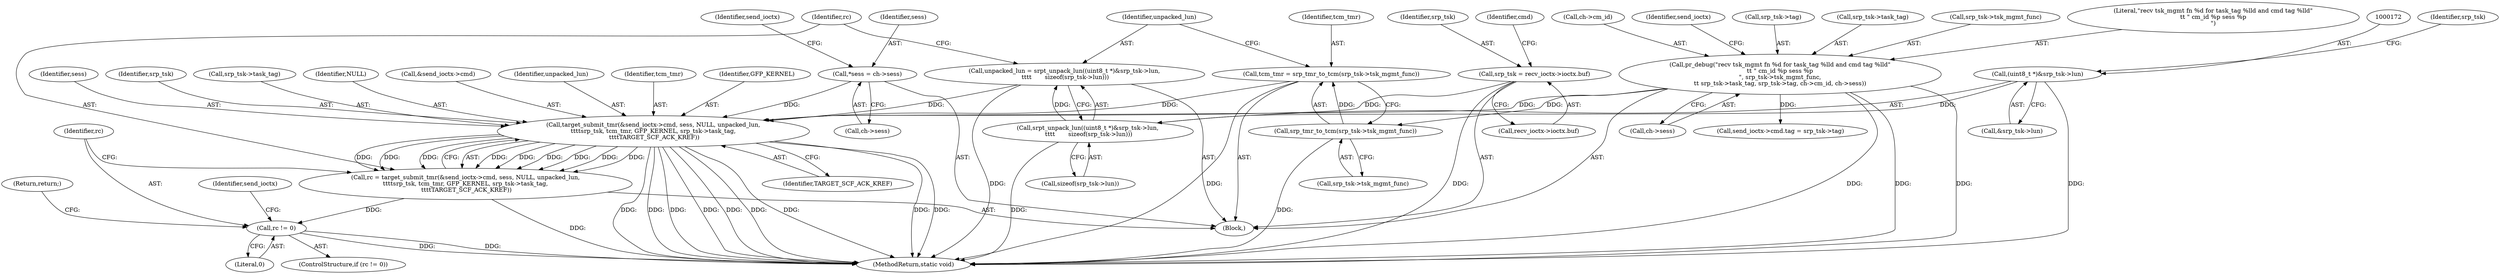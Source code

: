 digraph "0_linux_51093254bf879bc9ce96590400a87897c7498463@pointer" {
"1000183" [label="(Call,target_submit_tmr(&send_ioctx->cmd, sess, NULL, unpacked_lun,\n\t\t\t\tsrp_tsk, tcm_tmr, GFP_KERNEL, srp_tsk->task_tag,\n \t\t\t\tTARGET_SCF_ACK_KREF))"];
"1000109" [label="(Call,*sess = ch->sess)"];
"1000168" [label="(Call,unpacked_lun = srpt_unpack_lun((uint8_t *)&srp_tsk->lun,\n \t\t\t\t       sizeof(srp_tsk->lun)))"];
"1000170" [label="(Call,srpt_unpack_lun((uint8_t *)&srp_tsk->lun,\n \t\t\t\t       sizeof(srp_tsk->lun)))"];
"1000171" [label="(Call,(uint8_t *)&srp_tsk->lun)"];
"1000120" [label="(Call,srp_tsk = recv_ioctx->ioctx.buf)"];
"1000162" [label="(Call,tcm_tmr = srp_tmr_to_tcm(srp_tsk->tsk_mgmt_func))"];
"1000164" [label="(Call,srp_tmr_to_tcm(srp_tsk->tsk_mgmt_func))"];
"1000133" [label="(Call,pr_debug(\"recv tsk_mgmt fn %d for task_tag %lld and cmd tag %lld\"\n\t\t \" cm_id %p sess %p\n\", srp_tsk->tsk_mgmt_func,\n\t\t srp_tsk->task_tag, srp_tsk->tag, ch->cm_id, ch->sess))"];
"1000181" [label="(Call,rc = target_submit_tmr(&send_ioctx->cmd, sess, NULL, unpacked_lun,\n\t\t\t\tsrp_tsk, tcm_tmr, GFP_KERNEL, srp_tsk->task_tag,\n \t\t\t\tTARGET_SCF_ACK_KREF))"];
"1000199" [label="(Call,rc != 0)"];
"1000197" [label="(Identifier,TARGET_SCF_ACK_KREF)"];
"1000182" [label="(Identifier,rc)"];
"1000188" [label="(Identifier,sess)"];
"1000198" [label="(ControlStructure,if (rc != 0))"];
"1000128" [label="(Identifier,cmd)"];
"1000122" [label="(Call,recv_ioctx->ioctx.buf)"];
"1000151" [label="(Identifier,send_ioctx)"];
"1000191" [label="(Identifier,srp_tsk)"];
"1000177" [label="(Call,sizeof(srp_tsk->lun))"];
"1000194" [label="(Call,srp_tsk->task_tag)"];
"1000111" [label="(Call,ch->sess)"];
"1000109" [label="(Call,*sess = ch->sess)"];
"1000171" [label="(Call,(uint8_t *)&srp_tsk->lun)"];
"1000141" [label="(Call,srp_tsk->tag)"];
"1000213" [label="(Return,return;)"];
"1000165" [label="(Call,srp_tsk->tsk_mgmt_func)"];
"1000189" [label="(Identifier,NULL)"];
"1000110" [label="(Identifier,sess)"];
"1000120" [label="(Call,srp_tsk = recv_ioctx->ioctx.buf)"];
"1000184" [label="(Call,&send_ioctx->cmd)"];
"1000190" [label="(Identifier,unpacked_lun)"];
"1000219" [label="(MethodReturn,static void)"];
"1000164" [label="(Call,srp_tmr_to_tcm(srp_tsk->tsk_mgmt_func))"];
"1000119" [label="(Identifier,send_ioctx)"];
"1000138" [label="(Call,srp_tsk->task_tag)"];
"1000147" [label="(Call,ch->sess)"];
"1000169" [label="(Identifier,unpacked_lun)"];
"1000135" [label="(Call,srp_tsk->tsk_mgmt_func)"];
"1000200" [label="(Identifier,rc)"];
"1000183" [label="(Call,target_submit_tmr(&send_ioctx->cmd, sess, NULL, unpacked_lun,\n\t\t\t\tsrp_tsk, tcm_tmr, GFP_KERNEL, srp_tsk->task_tag,\n \t\t\t\tTARGET_SCF_ACK_KREF))"];
"1000153" [label="(Call,send_ioctx->cmd.tag = srp_tsk->tag)"];
"1000133" [label="(Call,pr_debug(\"recv tsk_mgmt fn %d for task_tag %lld and cmd tag %lld\"\n\t\t \" cm_id %p sess %p\n\", srp_tsk->tsk_mgmt_func,\n\t\t srp_tsk->task_tag, srp_tsk->tag, ch->cm_id, ch->sess))"];
"1000207" [label="(Identifier,send_ioctx)"];
"1000162" [label="(Call,tcm_tmr = srp_tmr_to_tcm(srp_tsk->tsk_mgmt_func))"];
"1000168" [label="(Call,unpacked_lun = srpt_unpack_lun((uint8_t *)&srp_tsk->lun,\n \t\t\t\t       sizeof(srp_tsk->lun)))"];
"1000163" [label="(Identifier,tcm_tmr)"];
"1000201" [label="(Literal,0)"];
"1000179" [label="(Identifier,srp_tsk)"];
"1000134" [label="(Literal,\"recv tsk_mgmt fn %d for task_tag %lld and cmd tag %lld\"\n\t\t \" cm_id %p sess %p\n\")"];
"1000192" [label="(Identifier,tcm_tmr)"];
"1000170" [label="(Call,srpt_unpack_lun((uint8_t *)&srp_tsk->lun,\n \t\t\t\t       sizeof(srp_tsk->lun)))"];
"1000173" [label="(Call,&srp_tsk->lun)"];
"1000105" [label="(Block,)"];
"1000199" [label="(Call,rc != 0)"];
"1000193" [label="(Identifier,GFP_KERNEL)"];
"1000121" [label="(Identifier,srp_tsk)"];
"1000181" [label="(Call,rc = target_submit_tmr(&send_ioctx->cmd, sess, NULL, unpacked_lun,\n\t\t\t\tsrp_tsk, tcm_tmr, GFP_KERNEL, srp_tsk->task_tag,\n \t\t\t\tTARGET_SCF_ACK_KREF))"];
"1000144" [label="(Call,ch->cm_id)"];
"1000183" -> "1000181"  [label="AST: "];
"1000183" -> "1000197"  [label="CFG: "];
"1000184" -> "1000183"  [label="AST: "];
"1000188" -> "1000183"  [label="AST: "];
"1000189" -> "1000183"  [label="AST: "];
"1000190" -> "1000183"  [label="AST: "];
"1000191" -> "1000183"  [label="AST: "];
"1000192" -> "1000183"  [label="AST: "];
"1000193" -> "1000183"  [label="AST: "];
"1000194" -> "1000183"  [label="AST: "];
"1000197" -> "1000183"  [label="AST: "];
"1000181" -> "1000183"  [label="CFG: "];
"1000183" -> "1000219"  [label="DDG: "];
"1000183" -> "1000219"  [label="DDG: "];
"1000183" -> "1000219"  [label="DDG: "];
"1000183" -> "1000219"  [label="DDG: "];
"1000183" -> "1000219"  [label="DDG: "];
"1000183" -> "1000219"  [label="DDG: "];
"1000183" -> "1000219"  [label="DDG: "];
"1000183" -> "1000219"  [label="DDG: "];
"1000183" -> "1000219"  [label="DDG: "];
"1000183" -> "1000181"  [label="DDG: "];
"1000183" -> "1000181"  [label="DDG: "];
"1000183" -> "1000181"  [label="DDG: "];
"1000183" -> "1000181"  [label="DDG: "];
"1000183" -> "1000181"  [label="DDG: "];
"1000183" -> "1000181"  [label="DDG: "];
"1000183" -> "1000181"  [label="DDG: "];
"1000183" -> "1000181"  [label="DDG: "];
"1000183" -> "1000181"  [label="DDG: "];
"1000109" -> "1000183"  [label="DDG: "];
"1000168" -> "1000183"  [label="DDG: "];
"1000120" -> "1000183"  [label="DDG: "];
"1000162" -> "1000183"  [label="DDG: "];
"1000133" -> "1000183"  [label="DDG: "];
"1000109" -> "1000105"  [label="AST: "];
"1000109" -> "1000111"  [label="CFG: "];
"1000110" -> "1000109"  [label="AST: "];
"1000111" -> "1000109"  [label="AST: "];
"1000119" -> "1000109"  [label="CFG: "];
"1000168" -> "1000105"  [label="AST: "];
"1000168" -> "1000170"  [label="CFG: "];
"1000169" -> "1000168"  [label="AST: "];
"1000170" -> "1000168"  [label="AST: "];
"1000182" -> "1000168"  [label="CFG: "];
"1000168" -> "1000219"  [label="DDG: "];
"1000170" -> "1000168"  [label="DDG: "];
"1000170" -> "1000177"  [label="CFG: "];
"1000171" -> "1000170"  [label="AST: "];
"1000177" -> "1000170"  [label="AST: "];
"1000170" -> "1000219"  [label="DDG: "];
"1000171" -> "1000170"  [label="DDG: "];
"1000171" -> "1000173"  [label="CFG: "];
"1000172" -> "1000171"  [label="AST: "];
"1000173" -> "1000171"  [label="AST: "];
"1000179" -> "1000171"  [label="CFG: "];
"1000171" -> "1000219"  [label="DDG: "];
"1000120" -> "1000105"  [label="AST: "];
"1000120" -> "1000122"  [label="CFG: "];
"1000121" -> "1000120"  [label="AST: "];
"1000122" -> "1000120"  [label="AST: "];
"1000128" -> "1000120"  [label="CFG: "];
"1000120" -> "1000219"  [label="DDG: "];
"1000162" -> "1000105"  [label="AST: "];
"1000162" -> "1000164"  [label="CFG: "];
"1000163" -> "1000162"  [label="AST: "];
"1000164" -> "1000162"  [label="AST: "];
"1000169" -> "1000162"  [label="CFG: "];
"1000162" -> "1000219"  [label="DDG: "];
"1000164" -> "1000162"  [label="DDG: "];
"1000164" -> "1000165"  [label="CFG: "];
"1000165" -> "1000164"  [label="AST: "];
"1000164" -> "1000219"  [label="DDG: "];
"1000133" -> "1000164"  [label="DDG: "];
"1000133" -> "1000105"  [label="AST: "];
"1000133" -> "1000147"  [label="CFG: "];
"1000134" -> "1000133"  [label="AST: "];
"1000135" -> "1000133"  [label="AST: "];
"1000138" -> "1000133"  [label="AST: "];
"1000141" -> "1000133"  [label="AST: "];
"1000144" -> "1000133"  [label="AST: "];
"1000147" -> "1000133"  [label="AST: "];
"1000151" -> "1000133"  [label="CFG: "];
"1000133" -> "1000219"  [label="DDG: "];
"1000133" -> "1000219"  [label="DDG: "];
"1000133" -> "1000219"  [label="DDG: "];
"1000133" -> "1000153"  [label="DDG: "];
"1000181" -> "1000105"  [label="AST: "];
"1000182" -> "1000181"  [label="AST: "];
"1000200" -> "1000181"  [label="CFG: "];
"1000181" -> "1000219"  [label="DDG: "];
"1000181" -> "1000199"  [label="DDG: "];
"1000199" -> "1000198"  [label="AST: "];
"1000199" -> "1000201"  [label="CFG: "];
"1000200" -> "1000199"  [label="AST: "];
"1000201" -> "1000199"  [label="AST: "];
"1000207" -> "1000199"  [label="CFG: "];
"1000213" -> "1000199"  [label="CFG: "];
"1000199" -> "1000219"  [label="DDG: "];
"1000199" -> "1000219"  [label="DDG: "];
}
